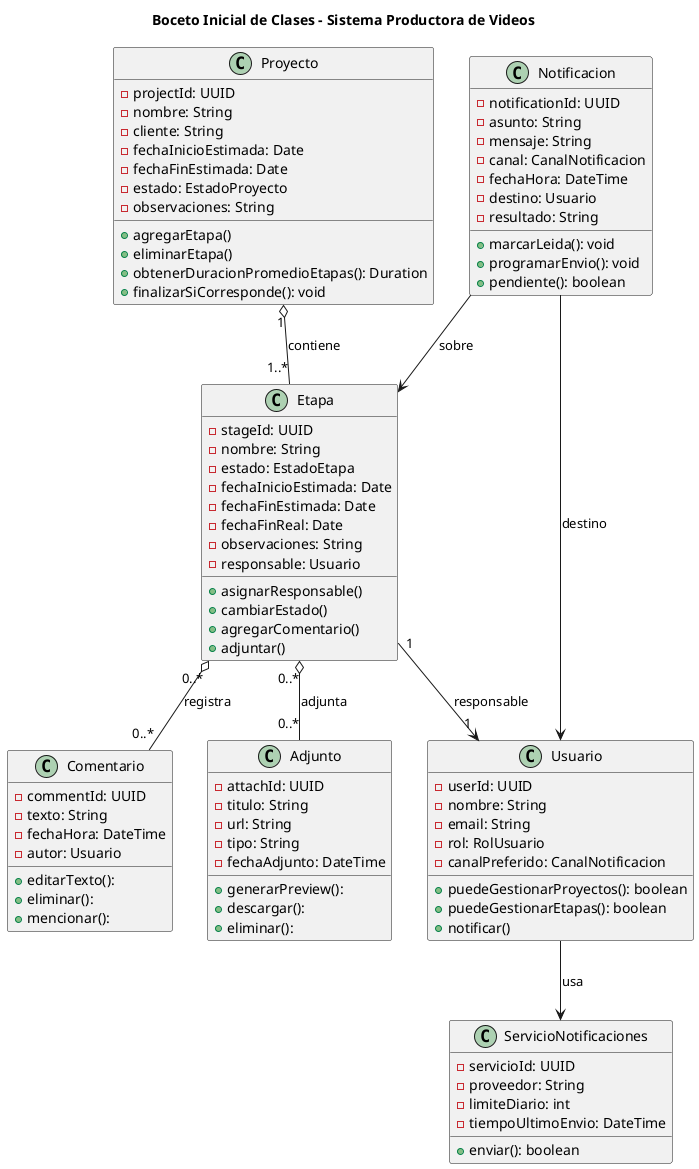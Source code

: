 @startuml Diagrama_Inicial
title Boceto Inicial de Clases - Sistema Productora de Videos

class Proyecto {
  - projectId: UUID
  - nombre: String
  - cliente: String
  - fechaInicioEstimada: Date
  - fechaFinEstimada: Date
  - estado: EstadoProyecto
  - observaciones: String
  + agregarEtapa()
  + eliminarEtapa()
  + obtenerDuracionPromedioEtapas(): Duration
  + finalizarSiCorresponde(): void
}

class Etapa {
  - stageId: UUID
  - nombre: String
  - estado: EstadoEtapa
  - fechaInicioEstimada: Date
  - fechaFinEstimada: Date
  - fechaFinReal: Date
  - observaciones: String
  - responsable: Usuario
  + asignarResponsable()
  + cambiarEstado()
  + agregarComentario()
  + adjuntar()
}

class Usuario {
  - userId: UUID
  - nombre: String
  - email: String
  - rol: RolUsuario
  - canalPreferido: CanalNotificacion
  + puedeGestionarProyectos(): boolean
  + puedeGestionarEtapas(): boolean
  + notificar()
}

class Comentario {
  - commentId: UUID
  - texto: String
  - fechaHora: DateTime
  - autor: Usuario
  + editarTexto(): 
  + eliminar(): 
  + mencionar(): 
}

class Adjunto {
  - attachId: UUID
  - titulo: String
  - url: String
  - tipo: String
  - fechaAdjunto: DateTime
  + generarPreview():   
  + descargar():          
  + eliminar(): 
}

class Notificacion {
  - notificationId: UUID
  - asunto: String
  - mensaje: String
  - canal: CanalNotificacion
  - fechaHora: DateTime
  - destino: Usuario
  - resultado: String
  + marcarLeida(): void
  + programarEnvio(): void
  + pendiente(): boolean
}

class ServicioNotificaciones {
  - servicioId: UUID
  - proveedor: String
  - limiteDiario: int
  - tiempoUltimoEnvio: DateTime
  + enviar(): boolean
}

' ==== RELACIONES ====
Proyecto "1" o-- "1..*" Etapa : contiene
Etapa "0..*" o-- "0..*" Comentario : registra
Etapa "0..*" o-- "0..*" Adjunto : adjunta
Etapa "1" --> "1" Usuario : responsable
Usuario --> ServicioNotificaciones : «usa»
Notificacion --> Usuario : destino
Notificacion --> Etapa : sobre

@enduml